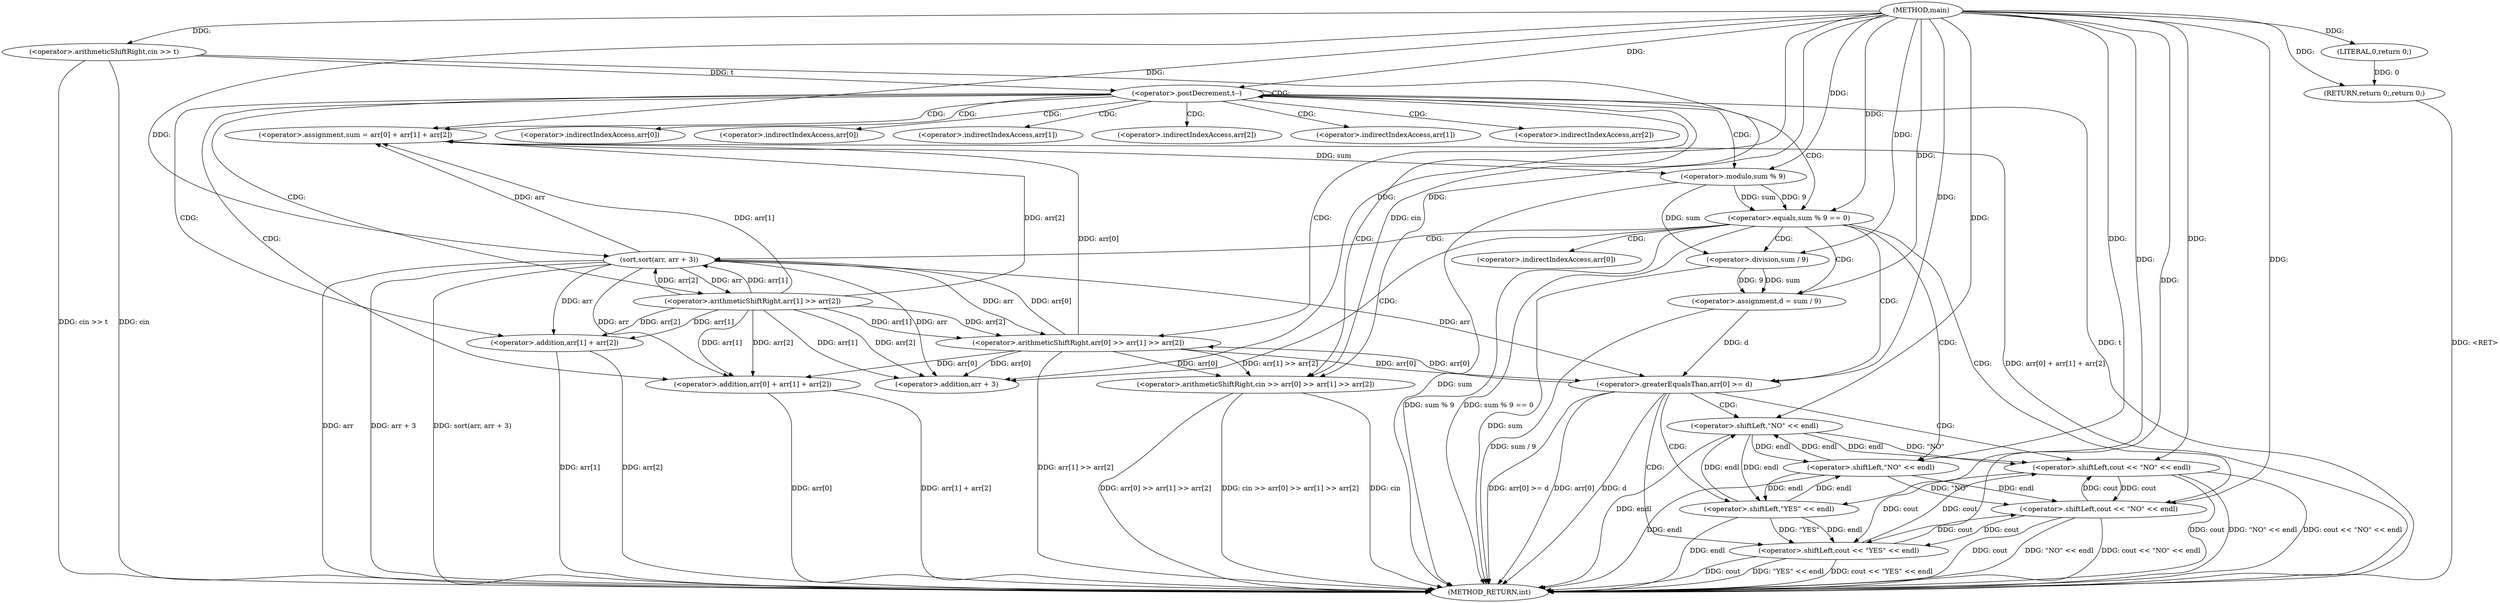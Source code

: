 digraph "main" {  
"1000158" [label = "(METHOD,main)" ]
"1000245" [label = "(METHOD_RETURN,int)" ]
"1000161" [label = "(<operator>.arithmeticShiftRight,cin >> t)" ]
"1000243" [label = "(RETURN,return 0;,return 0;)" ]
"1000165" [label = "(<operator>.postDecrement,t--)" ]
"1000244" [label = "(LITERAL,0,return 0;)" ]
"1000172" [label = "(<operator>.arithmeticShiftRight,cin >> arr[0] >> arr[1] >> arr[2])" ]
"1000186" [label = "(<operator>.assignment,sum = arr[0] + arr[1] + arr[2])" ]
"1000200" [label = "(<operator>.equals,sum % 9 == 0)" ]
"1000174" [label = "(<operator>.arithmeticShiftRight,arr[0] >> arr[1] >> arr[2])" ]
"1000188" [label = "(<operator>.addition,arr[0] + arr[1] + arr[2])" ]
"1000206" [label = "(sort,sort(arr, arr + 3))" ]
"1000212" [label = "(<operator>.assignment,d = sum / 9)" ]
"1000178" [label = "(<operator>.arithmeticShiftRight,arr[1] >> arr[2])" ]
"1000192" [label = "(<operator>.addition,arr[1] + arr[2])" ]
"1000201" [label = "(<operator>.modulo,sum % 9)" ]
"1000218" [label = "(<operator>.greaterEqualsThan,arr[0] >= d)" ]
"1000238" [label = "(<operator>.shiftLeft,cout << \"NO\" << endl)" ]
"1000208" [label = "(<operator>.addition,arr + 3)" ]
"1000214" [label = "(<operator>.division,sum / 9)" ]
"1000224" [label = "(<operator>.shiftLeft,cout << \"YES\" << endl)" ]
"1000231" [label = "(<operator>.shiftLeft,cout << \"NO\" << endl)" ]
"1000240" [label = "(<operator>.shiftLeft,\"NO\" << endl)" ]
"1000226" [label = "(<operator>.shiftLeft,\"YES\" << endl)" ]
"1000233" [label = "(<operator>.shiftLeft,\"NO\" << endl)" ]
"1000175" [label = "(<operator>.indirectIndexAccess,arr[0])" ]
"1000189" [label = "(<operator>.indirectIndexAccess,arr[0])" ]
"1000179" [label = "(<operator>.indirectIndexAccess,arr[1])" ]
"1000182" [label = "(<operator>.indirectIndexAccess,arr[2])" ]
"1000193" [label = "(<operator>.indirectIndexAccess,arr[1])" ]
"1000196" [label = "(<operator>.indirectIndexAccess,arr[2])" ]
"1000219" [label = "(<operator>.indirectIndexAccess,arr[0])" ]
  "1000243" -> "1000245"  [ label = "DDG: <RET>"] 
  "1000161" -> "1000245"  [ label = "DDG: cin"] 
  "1000161" -> "1000245"  [ label = "DDG: cin >> t"] 
  "1000165" -> "1000245"  [ label = "DDG: t"] 
  "1000172" -> "1000245"  [ label = "DDG: cin"] 
  "1000174" -> "1000245"  [ label = "DDG: arr[1] >> arr[2]"] 
  "1000172" -> "1000245"  [ label = "DDG: arr[0] >> arr[1] >> arr[2]"] 
  "1000172" -> "1000245"  [ label = "DDG: cin >> arr[0] >> arr[1] >> arr[2]"] 
  "1000188" -> "1000245"  [ label = "DDG: arr[0]"] 
  "1000192" -> "1000245"  [ label = "DDG: arr[1]"] 
  "1000192" -> "1000245"  [ label = "DDG: arr[2]"] 
  "1000188" -> "1000245"  [ label = "DDG: arr[1] + arr[2]"] 
  "1000186" -> "1000245"  [ label = "DDG: arr[0] + arr[1] + arr[2]"] 
  "1000201" -> "1000245"  [ label = "DDG: sum"] 
  "1000200" -> "1000245"  [ label = "DDG: sum % 9"] 
  "1000200" -> "1000245"  [ label = "DDG: sum % 9 == 0"] 
  "1000238" -> "1000245"  [ label = "DDG: cout"] 
  "1000240" -> "1000245"  [ label = "DDG: endl"] 
  "1000238" -> "1000245"  [ label = "DDG: \"NO\" << endl"] 
  "1000238" -> "1000245"  [ label = "DDG: cout << \"NO\" << endl"] 
  "1000206" -> "1000245"  [ label = "DDG: arr"] 
  "1000206" -> "1000245"  [ label = "DDG: arr + 3"] 
  "1000206" -> "1000245"  [ label = "DDG: sort(arr, arr + 3)"] 
  "1000214" -> "1000245"  [ label = "DDG: sum"] 
  "1000212" -> "1000245"  [ label = "DDG: sum / 9"] 
  "1000218" -> "1000245"  [ label = "DDG: arr[0]"] 
  "1000218" -> "1000245"  [ label = "DDG: d"] 
  "1000218" -> "1000245"  [ label = "DDG: arr[0] >= d"] 
  "1000231" -> "1000245"  [ label = "DDG: cout"] 
  "1000233" -> "1000245"  [ label = "DDG: endl"] 
  "1000231" -> "1000245"  [ label = "DDG: \"NO\" << endl"] 
  "1000231" -> "1000245"  [ label = "DDG: cout << \"NO\" << endl"] 
  "1000224" -> "1000245"  [ label = "DDG: cout"] 
  "1000226" -> "1000245"  [ label = "DDG: endl"] 
  "1000224" -> "1000245"  [ label = "DDG: \"YES\" << endl"] 
  "1000224" -> "1000245"  [ label = "DDG: cout << \"YES\" << endl"] 
  "1000244" -> "1000243"  [ label = "DDG: 0"] 
  "1000158" -> "1000243"  [ label = "DDG: "] 
  "1000158" -> "1000161"  [ label = "DDG: "] 
  "1000158" -> "1000244"  [ label = "DDG: "] 
  "1000161" -> "1000165"  [ label = "DDG: t"] 
  "1000158" -> "1000165"  [ label = "DDG: "] 
  "1000178" -> "1000186"  [ label = "DDG: arr[1]"] 
  "1000206" -> "1000186"  [ label = "DDG: arr"] 
  "1000178" -> "1000186"  [ label = "DDG: arr[2]"] 
  "1000174" -> "1000186"  [ label = "DDG: arr[0]"] 
  "1000161" -> "1000172"  [ label = "DDG: cin"] 
  "1000158" -> "1000172"  [ label = "DDG: "] 
  "1000174" -> "1000172"  [ label = "DDG: arr[1] >> arr[2]"] 
  "1000174" -> "1000172"  [ label = "DDG: arr[0]"] 
  "1000158" -> "1000186"  [ label = "DDG: "] 
  "1000206" -> "1000174"  [ label = "DDG: arr"] 
  "1000218" -> "1000174"  [ label = "DDG: arr[0]"] 
  "1000178" -> "1000174"  [ label = "DDG: arr[1]"] 
  "1000178" -> "1000174"  [ label = "DDG: arr[2]"] 
  "1000174" -> "1000188"  [ label = "DDG: arr[0]"] 
  "1000206" -> "1000188"  [ label = "DDG: arr"] 
  "1000178" -> "1000188"  [ label = "DDG: arr[1]"] 
  "1000178" -> "1000188"  [ label = "DDG: arr[2]"] 
  "1000201" -> "1000200"  [ label = "DDG: sum"] 
  "1000201" -> "1000200"  [ label = "DDG: 9"] 
  "1000158" -> "1000200"  [ label = "DDG: "] 
  "1000214" -> "1000212"  [ label = "DDG: sum"] 
  "1000214" -> "1000212"  [ label = "DDG: 9"] 
  "1000206" -> "1000178"  [ label = "DDG: arr"] 
  "1000178" -> "1000192"  [ label = "DDG: arr[1]"] 
  "1000206" -> "1000192"  [ label = "DDG: arr"] 
  "1000178" -> "1000192"  [ label = "DDG: arr[2]"] 
  "1000186" -> "1000201"  [ label = "DDG: sum"] 
  "1000158" -> "1000201"  [ label = "DDG: "] 
  "1000158" -> "1000206"  [ label = "DDG: "] 
  "1000174" -> "1000206"  [ label = "DDG: arr[0]"] 
  "1000178" -> "1000206"  [ label = "DDG: arr[1]"] 
  "1000178" -> "1000206"  [ label = "DDG: arr[2]"] 
  "1000158" -> "1000212"  [ label = "DDG: "] 
  "1000206" -> "1000208"  [ label = "DDG: arr"] 
  "1000158" -> "1000208"  [ label = "DDG: "] 
  "1000174" -> "1000208"  [ label = "DDG: arr[0]"] 
  "1000178" -> "1000208"  [ label = "DDG: arr[1]"] 
  "1000178" -> "1000208"  [ label = "DDG: arr[2]"] 
  "1000201" -> "1000214"  [ label = "DDG: sum"] 
  "1000158" -> "1000214"  [ label = "DDG: "] 
  "1000206" -> "1000218"  [ label = "DDG: arr"] 
  "1000174" -> "1000218"  [ label = "DDG: arr[0]"] 
  "1000212" -> "1000218"  [ label = "DDG: d"] 
  "1000158" -> "1000218"  [ label = "DDG: "] 
  "1000231" -> "1000238"  [ label = "DDG: cout"] 
  "1000224" -> "1000238"  [ label = "DDG: cout"] 
  "1000158" -> "1000238"  [ label = "DDG: "] 
  "1000240" -> "1000238"  [ label = "DDG: endl"] 
  "1000240" -> "1000238"  [ label = "DDG: \"NO\""] 
  "1000238" -> "1000224"  [ label = "DDG: cout"] 
  "1000231" -> "1000224"  [ label = "DDG: cout"] 
  "1000158" -> "1000224"  [ label = "DDG: "] 
  "1000226" -> "1000224"  [ label = "DDG: \"YES\""] 
  "1000226" -> "1000224"  [ label = "DDG: endl"] 
  "1000158" -> "1000240"  [ label = "DDG: "] 
  "1000233" -> "1000240"  [ label = "DDG: endl"] 
  "1000226" -> "1000240"  [ label = "DDG: endl"] 
  "1000158" -> "1000226"  [ label = "DDG: "] 
  "1000240" -> "1000226"  [ label = "DDG: endl"] 
  "1000233" -> "1000226"  [ label = "DDG: endl"] 
  "1000238" -> "1000231"  [ label = "DDG: cout"] 
  "1000224" -> "1000231"  [ label = "DDG: cout"] 
  "1000158" -> "1000231"  [ label = "DDG: "] 
  "1000233" -> "1000231"  [ label = "DDG: endl"] 
  "1000233" -> "1000231"  [ label = "DDG: \"NO\""] 
  "1000158" -> "1000233"  [ label = "DDG: "] 
  "1000240" -> "1000233"  [ label = "DDG: endl"] 
  "1000226" -> "1000233"  [ label = "DDG: endl"] 
  "1000165" -> "1000200"  [ label = "CDG: "] 
  "1000165" -> "1000174"  [ label = "CDG: "] 
  "1000165" -> "1000182"  [ label = "CDG: "] 
  "1000165" -> "1000186"  [ label = "CDG: "] 
  "1000165" -> "1000165"  [ label = "CDG: "] 
  "1000165" -> "1000172"  [ label = "CDG: "] 
  "1000165" -> "1000189"  [ label = "CDG: "] 
  "1000165" -> "1000196"  [ label = "CDG: "] 
  "1000165" -> "1000178"  [ label = "CDG: "] 
  "1000165" -> "1000188"  [ label = "CDG: "] 
  "1000165" -> "1000175"  [ label = "CDG: "] 
  "1000165" -> "1000201"  [ label = "CDG: "] 
  "1000165" -> "1000179"  [ label = "CDG: "] 
  "1000165" -> "1000193"  [ label = "CDG: "] 
  "1000165" -> "1000192"  [ label = "CDG: "] 
  "1000200" -> "1000238"  [ label = "CDG: "] 
  "1000200" -> "1000208"  [ label = "CDG: "] 
  "1000200" -> "1000212"  [ label = "CDG: "] 
  "1000200" -> "1000219"  [ label = "CDG: "] 
  "1000200" -> "1000206"  [ label = "CDG: "] 
  "1000200" -> "1000214"  [ label = "CDG: "] 
  "1000200" -> "1000218"  [ label = "CDG: "] 
  "1000200" -> "1000240"  [ label = "CDG: "] 
  "1000218" -> "1000233"  [ label = "CDG: "] 
  "1000218" -> "1000231"  [ label = "CDG: "] 
  "1000218" -> "1000224"  [ label = "CDG: "] 
  "1000218" -> "1000226"  [ label = "CDG: "] 
}
